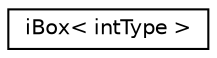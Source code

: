 digraph "Graphical Class Hierarchy"
{
 // LATEX_PDF_SIZE
  edge [fontname="Helvetica",fontsize="10",labelfontname="Helvetica",labelfontsize="10"];
  node [fontname="Helvetica",fontsize="10",shape=record];
  rankdir="LR";
  Node0 [label="iBox\< intType \>",height=0.2,width=0.4,color="black", fillcolor="white", style="filled",URL="$classpFlow_1_1iBox.html",tooltip=" "];
}
